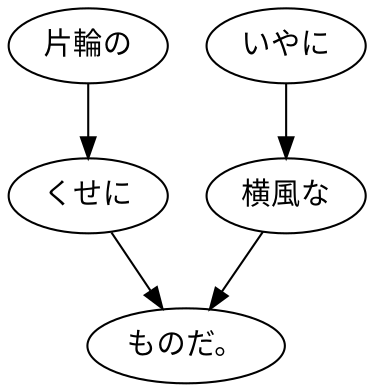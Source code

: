 digraph graph6436 {
	node0 [label="片輪の"];
	node1 [label="くせに"];
	node2 [label="いやに"];
	node3 [label="横風な"];
	node4 [label="ものだ。"];
	node0 -> node1;
	node1 -> node4;
	node2 -> node3;
	node3 -> node4;
}
